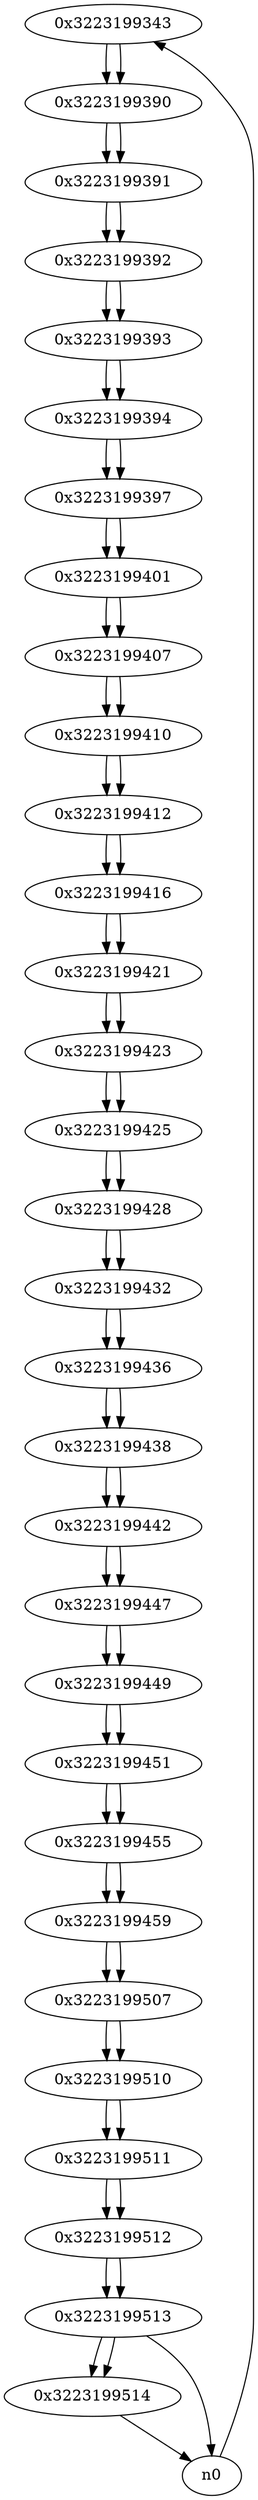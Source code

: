 digraph G{
/* nodes */
  n1 [label="0x3223199343"]
  n2 [label="0x3223199390"]
  n3 [label="0x3223199391"]
  n4 [label="0x3223199392"]
  n5 [label="0x3223199393"]
  n6 [label="0x3223199394"]
  n7 [label="0x3223199397"]
  n8 [label="0x3223199401"]
  n9 [label="0x3223199407"]
  n10 [label="0x3223199410"]
  n11 [label="0x3223199412"]
  n12 [label="0x3223199416"]
  n13 [label="0x3223199421"]
  n14 [label="0x3223199423"]
  n15 [label="0x3223199425"]
  n16 [label="0x3223199428"]
  n17 [label="0x3223199432"]
  n18 [label="0x3223199436"]
  n19 [label="0x3223199438"]
  n20 [label="0x3223199442"]
  n21 [label="0x3223199447"]
  n22 [label="0x3223199449"]
  n23 [label="0x3223199451"]
  n24 [label="0x3223199455"]
  n25 [label="0x3223199459"]
  n26 [label="0x3223199507"]
  n27 [label="0x3223199510"]
  n28 [label="0x3223199511"]
  n29 [label="0x3223199512"]
  n30 [label="0x3223199513"]
  n31 [label="0x3223199514"]
/* edges */
n1 -> n2;
n0 -> n1;
n2 -> n3;
n1 -> n2;
n3 -> n4;
n2 -> n3;
n4 -> n5;
n3 -> n4;
n5 -> n6;
n4 -> n5;
n6 -> n7;
n5 -> n6;
n7 -> n8;
n6 -> n7;
n8 -> n9;
n7 -> n8;
n9 -> n10;
n8 -> n9;
n10 -> n11;
n9 -> n10;
n11 -> n12;
n10 -> n11;
n12 -> n13;
n11 -> n12;
n13 -> n14;
n12 -> n13;
n14 -> n15;
n13 -> n14;
n15 -> n16;
n14 -> n15;
n16 -> n17;
n15 -> n16;
n17 -> n18;
n16 -> n17;
n18 -> n19;
n17 -> n18;
n19 -> n20;
n18 -> n19;
n20 -> n21;
n19 -> n20;
n21 -> n22;
n20 -> n21;
n22 -> n23;
n21 -> n22;
n23 -> n24;
n22 -> n23;
n24 -> n25;
n23 -> n24;
n25 -> n26;
n24 -> n25;
n26 -> n27;
n25 -> n26;
n27 -> n28;
n26 -> n27;
n28 -> n29;
n27 -> n28;
n29 -> n30;
n28 -> n29;
n30 -> n31;
n30 -> n0;
n29 -> n30;
n31 -> n0;
n30 -> n31;
}
